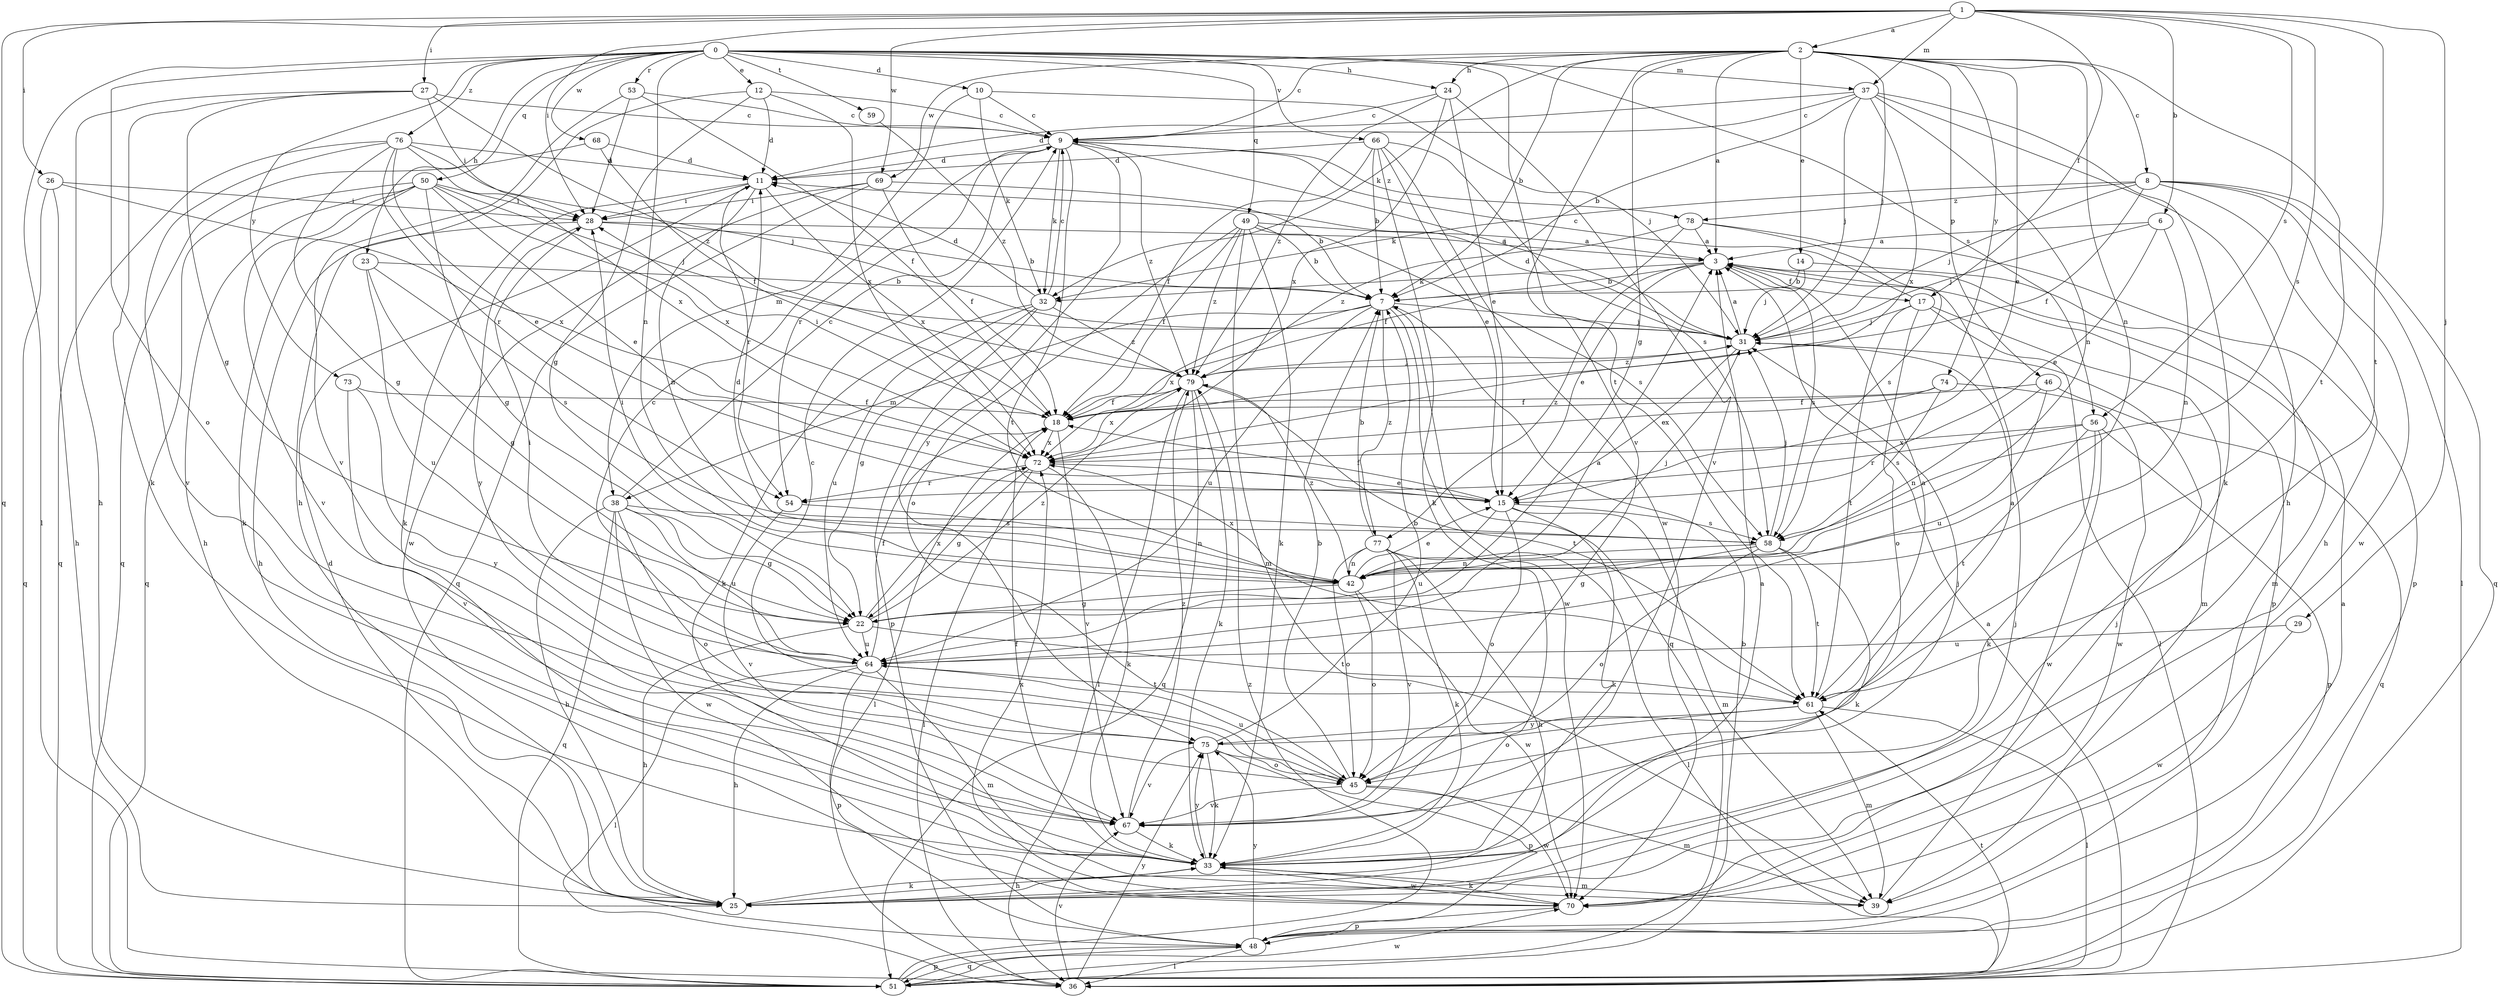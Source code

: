 strict digraph  {
0;
1;
2;
3;
6;
7;
8;
9;
10;
11;
12;
14;
15;
17;
18;
22;
23;
24;
25;
26;
27;
28;
29;
31;
32;
33;
36;
37;
38;
39;
42;
45;
46;
48;
49;
50;
51;
53;
54;
56;
58;
59;
61;
64;
66;
67;
68;
69;
70;
72;
73;
74;
75;
76;
77;
78;
79;
0 -> 10  [label=d];
0 -> 12  [label=e];
0 -> 23  [label=h];
0 -> 24  [label=h];
0 -> 36  [label=l];
0 -> 37  [label=m];
0 -> 42  [label=n];
0 -> 45  [label=o];
0 -> 49  [label=q];
0 -> 50  [label=q];
0 -> 53  [label=r];
0 -> 56  [label=s];
0 -> 59  [label=t];
0 -> 61  [label=t];
0 -> 66  [label=v];
0 -> 68  [label=w];
0 -> 73  [label=y];
0 -> 76  [label=z];
1 -> 2  [label=a];
1 -> 6  [label=b];
1 -> 17  [label=f];
1 -> 26  [label=i];
1 -> 27  [label=i];
1 -> 28  [label=i];
1 -> 29  [label=j];
1 -> 37  [label=m];
1 -> 51  [label=q];
1 -> 56  [label=s];
1 -> 58  [label=s];
1 -> 61  [label=t];
1 -> 69  [label=w];
2 -> 3  [label=a];
2 -> 7  [label=b];
2 -> 8  [label=c];
2 -> 9  [label=c];
2 -> 14  [label=e];
2 -> 15  [label=e];
2 -> 22  [label=g];
2 -> 24  [label=h];
2 -> 31  [label=j];
2 -> 32  [label=k];
2 -> 42  [label=n];
2 -> 46  [label=p];
2 -> 61  [label=t];
2 -> 67  [label=v];
2 -> 69  [label=w];
2 -> 74  [label=y];
3 -> 7  [label=b];
3 -> 15  [label=e];
3 -> 17  [label=f];
3 -> 32  [label=k];
3 -> 48  [label=p];
3 -> 58  [label=s];
3 -> 77  [label=z];
6 -> 3  [label=a];
6 -> 15  [label=e];
6 -> 31  [label=j];
6 -> 42  [label=n];
7 -> 31  [label=j];
7 -> 38  [label=m];
7 -> 51  [label=q];
7 -> 64  [label=u];
7 -> 70  [label=w];
7 -> 72  [label=x];
7 -> 77  [label=z];
8 -> 18  [label=f];
8 -> 25  [label=h];
8 -> 31  [label=j];
8 -> 32  [label=k];
8 -> 36  [label=l];
8 -> 51  [label=q];
8 -> 70  [label=w];
8 -> 78  [label=z];
9 -> 11  [label=d];
9 -> 31  [label=j];
9 -> 32  [label=k];
9 -> 54  [label=r];
9 -> 61  [label=t];
9 -> 75  [label=y];
9 -> 78  [label=z];
9 -> 79  [label=z];
10 -> 9  [label=c];
10 -> 31  [label=j];
10 -> 32  [label=k];
10 -> 38  [label=m];
11 -> 28  [label=i];
11 -> 33  [label=k];
11 -> 42  [label=n];
11 -> 54  [label=r];
11 -> 72  [label=x];
12 -> 9  [label=c];
12 -> 11  [label=d];
12 -> 22  [label=g];
12 -> 25  [label=h];
12 -> 72  [label=x];
14 -> 7  [label=b];
14 -> 31  [label=j];
14 -> 39  [label=m];
15 -> 18  [label=f];
15 -> 33  [label=k];
15 -> 39  [label=m];
15 -> 45  [label=o];
15 -> 58  [label=s];
15 -> 64  [label=u];
17 -> 9  [label=c];
17 -> 31  [label=j];
17 -> 36  [label=l];
17 -> 39  [label=m];
17 -> 45  [label=o];
17 -> 61  [label=t];
18 -> 28  [label=i];
18 -> 36  [label=l];
18 -> 67  [label=v];
18 -> 72  [label=x];
22 -> 25  [label=h];
22 -> 61  [label=t];
22 -> 64  [label=u];
22 -> 72  [label=x];
22 -> 79  [label=z];
23 -> 7  [label=b];
23 -> 22  [label=g];
23 -> 58  [label=s];
23 -> 64  [label=u];
24 -> 9  [label=c];
24 -> 15  [label=e];
24 -> 67  [label=v];
24 -> 72  [label=x];
24 -> 79  [label=z];
25 -> 3  [label=a];
25 -> 31  [label=j];
25 -> 33  [label=k];
26 -> 25  [label=h];
26 -> 28  [label=i];
26 -> 51  [label=q];
26 -> 72  [label=x];
27 -> 9  [label=c];
27 -> 22  [label=g];
27 -> 25  [label=h];
27 -> 28  [label=i];
27 -> 33  [label=k];
27 -> 79  [label=z];
28 -> 3  [label=a];
28 -> 7  [label=b];
28 -> 25  [label=h];
28 -> 75  [label=y];
29 -> 64  [label=u];
29 -> 70  [label=w];
31 -> 3  [label=a];
31 -> 11  [label=d];
31 -> 15  [label=e];
31 -> 79  [label=z];
32 -> 9  [label=c];
32 -> 11  [label=d];
32 -> 22  [label=g];
32 -> 33  [label=k];
32 -> 48  [label=p];
32 -> 64  [label=u];
32 -> 79  [label=z];
33 -> 18  [label=f];
33 -> 25  [label=h];
33 -> 39  [label=m];
33 -> 70  [label=w];
33 -> 75  [label=y];
36 -> 3  [label=a];
36 -> 67  [label=v];
36 -> 75  [label=y];
37 -> 7  [label=b];
37 -> 9  [label=c];
37 -> 11  [label=d];
37 -> 25  [label=h];
37 -> 31  [label=j];
37 -> 33  [label=k];
37 -> 42  [label=n];
37 -> 72  [label=x];
38 -> 9  [label=c];
38 -> 22  [label=g];
38 -> 25  [label=h];
38 -> 45  [label=o];
38 -> 51  [label=q];
38 -> 58  [label=s];
38 -> 64  [label=u];
38 -> 70  [label=w];
39 -> 31  [label=j];
42 -> 11  [label=d];
42 -> 15  [label=e];
42 -> 22  [label=g];
42 -> 28  [label=i];
42 -> 31  [label=j];
42 -> 45  [label=o];
42 -> 70  [label=w];
42 -> 72  [label=x];
42 -> 79  [label=z];
45 -> 7  [label=b];
45 -> 9  [label=c];
45 -> 39  [label=m];
45 -> 64  [label=u];
45 -> 67  [label=v];
45 -> 70  [label=w];
46 -> 18  [label=f];
46 -> 42  [label=n];
46 -> 51  [label=q];
46 -> 64  [label=u];
48 -> 3  [label=a];
48 -> 11  [label=d];
48 -> 36  [label=l];
48 -> 51  [label=q];
48 -> 75  [label=y];
49 -> 3  [label=a];
49 -> 7  [label=b];
49 -> 18  [label=f];
49 -> 33  [label=k];
49 -> 39  [label=m];
49 -> 45  [label=o];
49 -> 58  [label=s];
49 -> 79  [label=z];
50 -> 15  [label=e];
50 -> 22  [label=g];
50 -> 25  [label=h];
50 -> 28  [label=i];
50 -> 31  [label=j];
50 -> 33  [label=k];
50 -> 51  [label=q];
50 -> 67  [label=v];
50 -> 72  [label=x];
51 -> 7  [label=b];
51 -> 48  [label=p];
51 -> 61  [label=t];
51 -> 70  [label=w];
51 -> 79  [label=z];
53 -> 9  [label=c];
53 -> 18  [label=f];
53 -> 28  [label=i];
53 -> 67  [label=v];
54 -> 42  [label=n];
54 -> 67  [label=v];
56 -> 33  [label=k];
56 -> 48  [label=p];
56 -> 54  [label=r];
56 -> 61  [label=t];
56 -> 70  [label=w];
56 -> 72  [label=x];
58 -> 22  [label=g];
58 -> 31  [label=j];
58 -> 33  [label=k];
58 -> 42  [label=n];
58 -> 45  [label=o];
58 -> 61  [label=t];
59 -> 79  [label=z];
61 -> 3  [label=a];
61 -> 36  [label=l];
61 -> 39  [label=m];
61 -> 45  [label=o];
61 -> 75  [label=y];
64 -> 3  [label=a];
64 -> 9  [label=c];
64 -> 18  [label=f];
64 -> 25  [label=h];
64 -> 28  [label=i];
64 -> 36  [label=l];
64 -> 39  [label=m];
64 -> 48  [label=p];
64 -> 61  [label=t];
66 -> 7  [label=b];
66 -> 11  [label=d];
66 -> 15  [label=e];
66 -> 18  [label=f];
66 -> 33  [label=k];
66 -> 58  [label=s];
66 -> 70  [label=w];
67 -> 31  [label=j];
67 -> 33  [label=k];
67 -> 79  [label=z];
68 -> 11  [label=d];
68 -> 18  [label=f];
68 -> 51  [label=q];
69 -> 7  [label=b];
69 -> 18  [label=f];
69 -> 28  [label=i];
69 -> 51  [label=q];
69 -> 70  [label=w];
70 -> 33  [label=k];
70 -> 48  [label=p];
70 -> 72  [label=x];
72 -> 15  [label=e];
72 -> 22  [label=g];
72 -> 33  [label=k];
72 -> 36  [label=l];
72 -> 54  [label=r];
73 -> 18  [label=f];
73 -> 67  [label=v];
73 -> 75  [label=y];
74 -> 18  [label=f];
74 -> 58  [label=s];
74 -> 70  [label=w];
74 -> 72  [label=x];
75 -> 3  [label=a];
75 -> 7  [label=b];
75 -> 33  [label=k];
75 -> 45  [label=o];
75 -> 48  [label=p];
75 -> 67  [label=v];
76 -> 11  [label=d];
76 -> 15  [label=e];
76 -> 22  [label=g];
76 -> 31  [label=j];
76 -> 51  [label=q];
76 -> 54  [label=r];
76 -> 67  [label=v];
76 -> 72  [label=x];
77 -> 7  [label=b];
77 -> 25  [label=h];
77 -> 33  [label=k];
77 -> 36  [label=l];
77 -> 42  [label=n];
77 -> 45  [label=o];
77 -> 67  [label=v];
78 -> 3  [label=a];
78 -> 18  [label=f];
78 -> 48  [label=p];
78 -> 58  [label=s];
78 -> 79  [label=z];
79 -> 18  [label=f];
79 -> 31  [label=j];
79 -> 33  [label=k];
79 -> 36  [label=l];
79 -> 51  [label=q];
79 -> 61  [label=t];
79 -> 72  [label=x];
}
